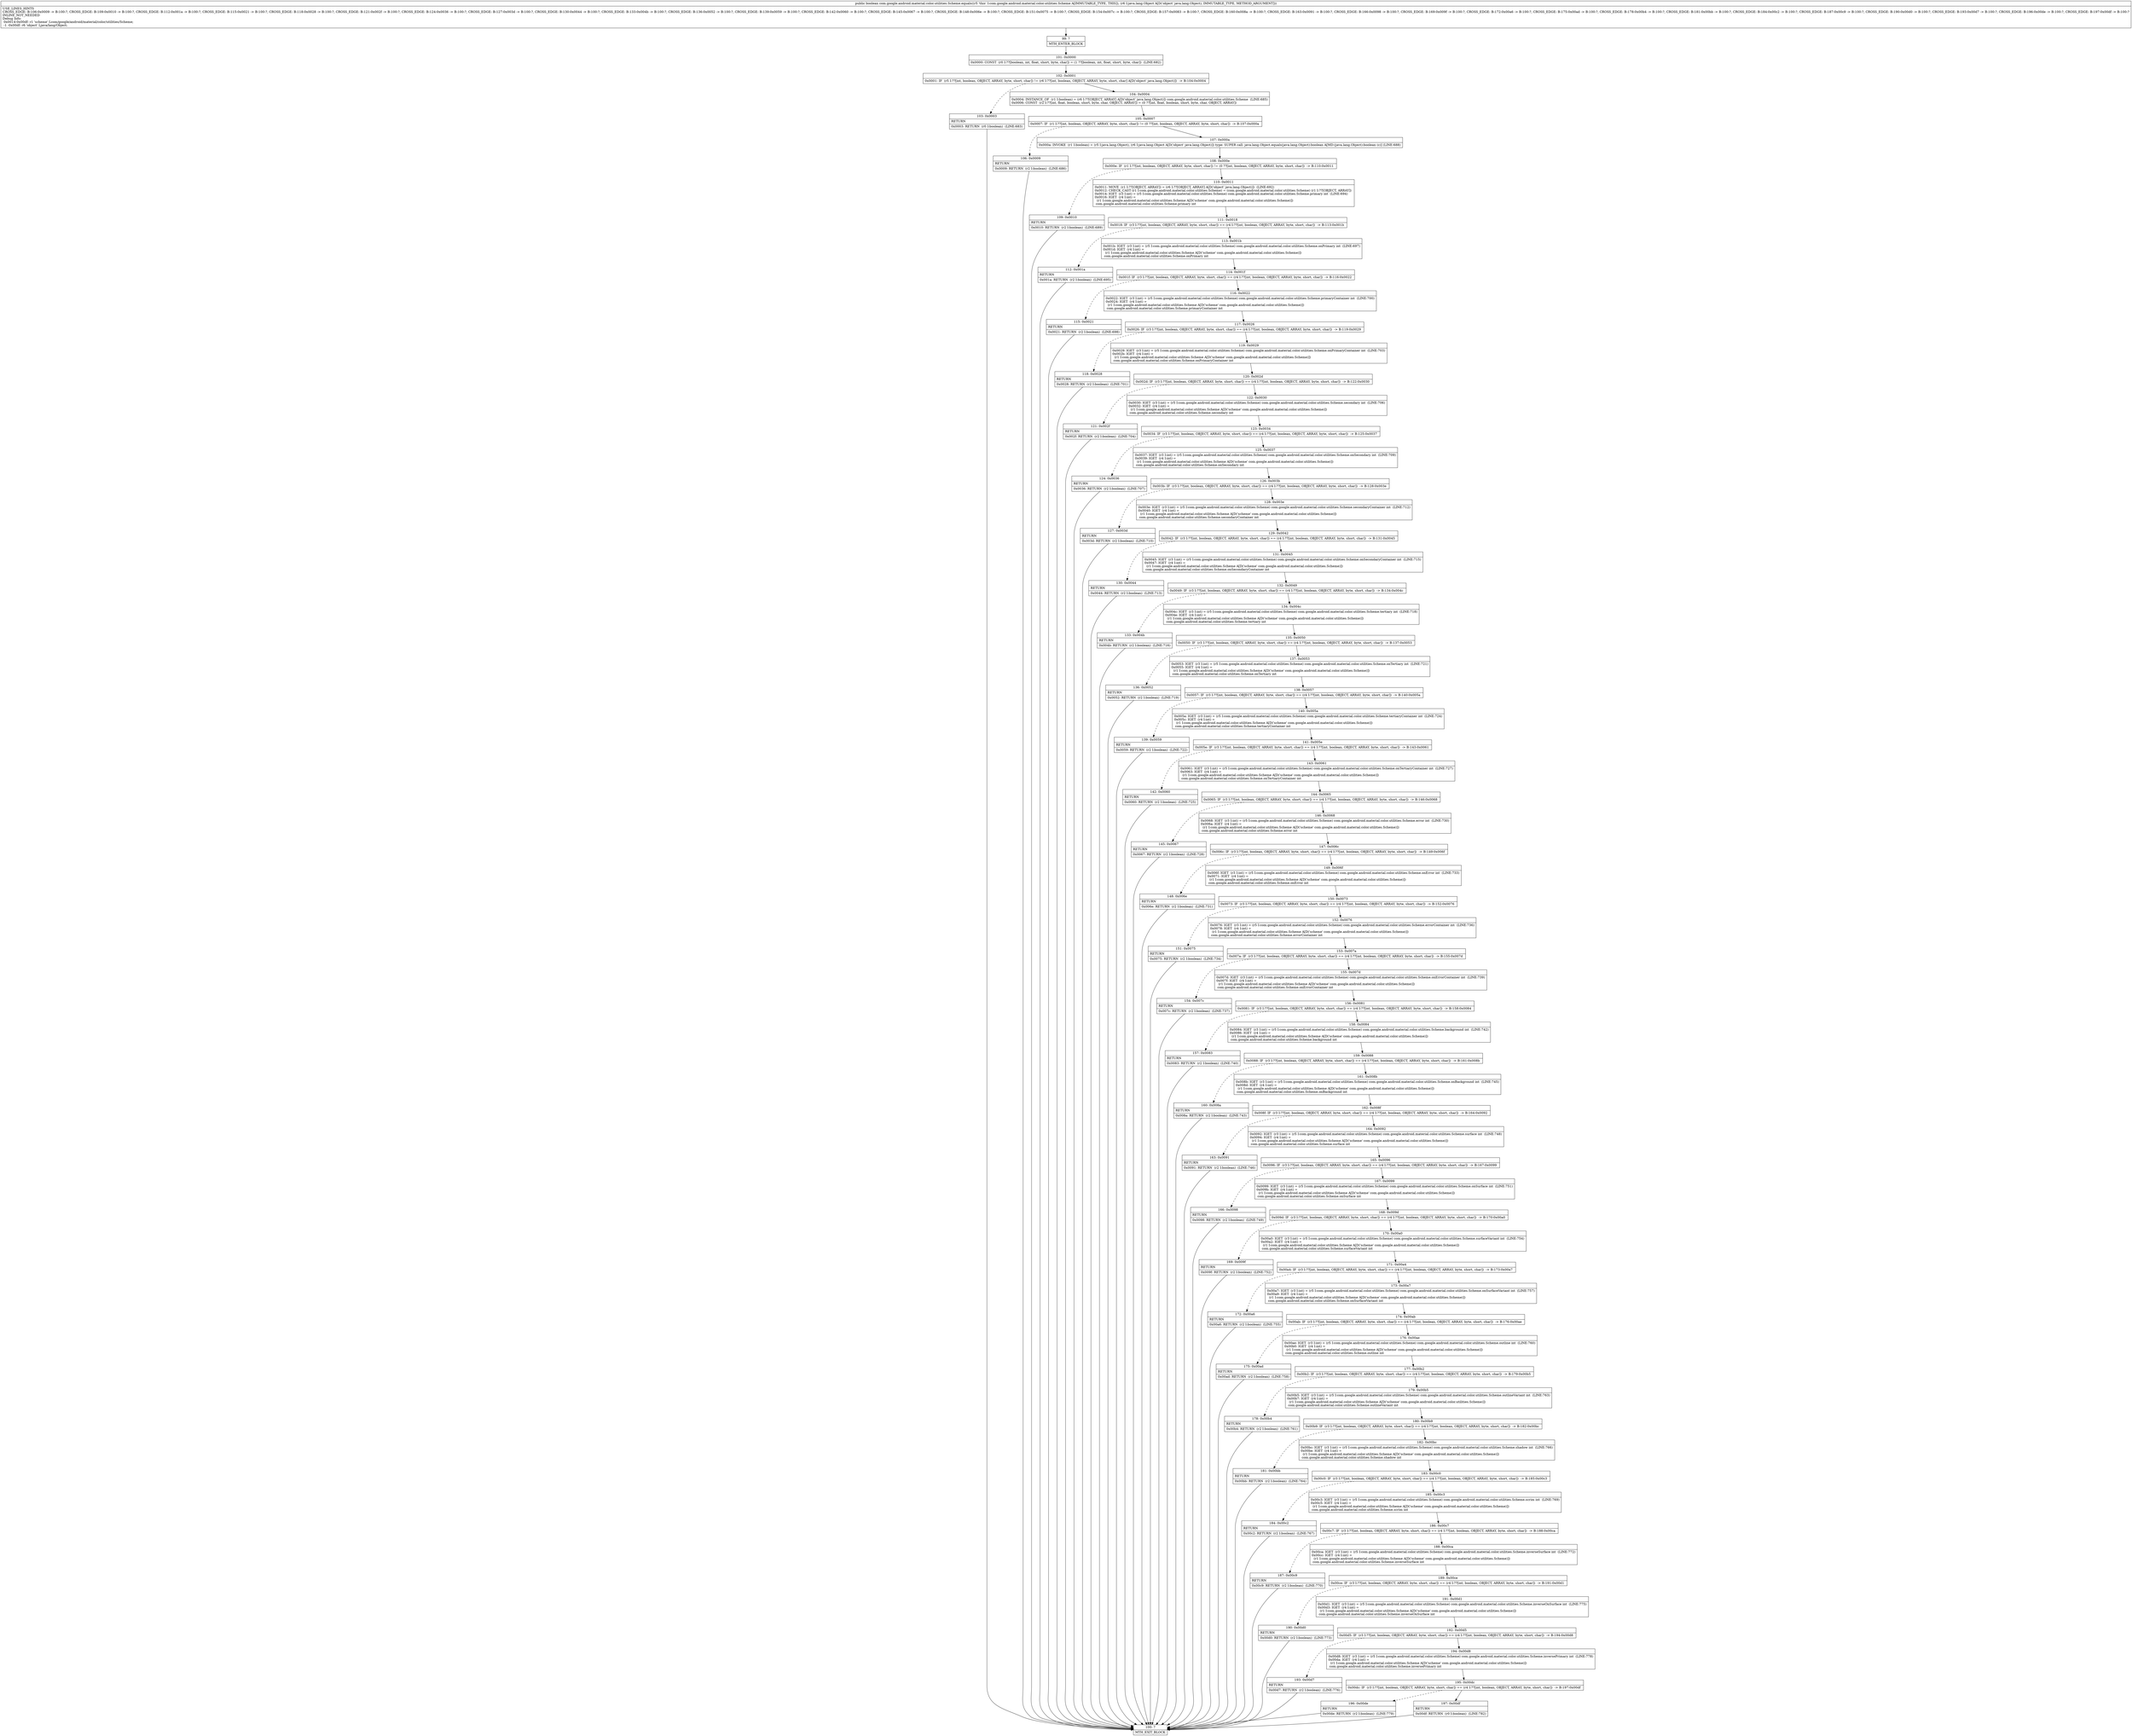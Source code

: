 digraph "CFG forcom.google.android.material.color.utilities.Scheme.equals(Ljava\/lang\/Object;)Z" {
Node_99 [shape=record,label="{99\:\ ?|MTH_ENTER_BLOCK\l}"];
Node_101 [shape=record,label="{101\:\ 0x0000|0x0000: CONST  (r0 I:??[boolean, int, float, short, byte, char]) = (1 ??[boolean, int, float, short, byte, char])  (LINE:682)\l}"];
Node_102 [shape=record,label="{102\:\ 0x0001|0x0001: IF  (r5 I:??[int, boolean, OBJECT, ARRAY, byte, short, char]) != (r6 I:??[int, boolean, OBJECT, ARRAY, byte, short, char] A[D('object' java.lang.Object)])  \-\> B:104:0x0004 \l}"];
Node_103 [shape=record,label="{103\:\ 0x0003|RETURN\l|0x0003: RETURN  (r0 I:boolean)  (LINE:683)\l}"];
Node_100 [shape=record,label="{100\:\ ?|MTH_EXIT_BLOCK\l}"];
Node_104 [shape=record,label="{104\:\ 0x0004|0x0004: INSTANCE_OF  (r1 I:boolean) = (r6 I:??[OBJECT, ARRAY] A[D('object' java.lang.Object)]) com.google.android.material.color.utilities.Scheme  (LINE:685)\l0x0006: CONST  (r2 I:??[int, float, boolean, short, byte, char, OBJECT, ARRAY]) = (0 ??[int, float, boolean, short, byte, char, OBJECT, ARRAY]) \l}"];
Node_105 [shape=record,label="{105\:\ 0x0007|0x0007: IF  (r1 I:??[int, boolean, OBJECT, ARRAY, byte, short, char]) != (0 ??[int, boolean, OBJECT, ARRAY, byte, short, char])  \-\> B:107:0x000a \l}"];
Node_106 [shape=record,label="{106\:\ 0x0009|RETURN\l|0x0009: RETURN  (r2 I:boolean)  (LINE:686)\l}"];
Node_107 [shape=record,label="{107\:\ 0x000a|0x000a: INVOKE  (r1 I:boolean) = (r5 I:java.lang.Object), (r6 I:java.lang.Object A[D('object' java.lang.Object)]) type: SUPER call: java.lang.Object.equals(java.lang.Object):boolean A[MD:(java.lang.Object):boolean (c)] (LINE:688)\l}"];
Node_108 [shape=record,label="{108\:\ 0x000e|0x000e: IF  (r1 I:??[int, boolean, OBJECT, ARRAY, byte, short, char]) != (0 ??[int, boolean, OBJECT, ARRAY, byte, short, char])  \-\> B:110:0x0011 \l}"];
Node_109 [shape=record,label="{109\:\ 0x0010|RETURN\l|0x0010: RETURN  (r2 I:boolean)  (LINE:689)\l}"];
Node_110 [shape=record,label="{110\:\ 0x0011|0x0011: MOVE  (r1 I:??[OBJECT, ARRAY]) = (r6 I:??[OBJECT, ARRAY] A[D('object' java.lang.Object)])  (LINE:692)\l0x0012: CHECK_CAST (r1 I:com.google.android.material.color.utilities.Scheme) = (com.google.android.material.color.utilities.Scheme) (r1 I:??[OBJECT, ARRAY]) \l0x0014: IGET  (r3 I:int) = (r5 I:com.google.android.material.color.utilities.Scheme) com.google.android.material.color.utilities.Scheme.primary int  (LINE:694)\l0x0016: IGET  (r4 I:int) = \l  (r1 I:com.google.android.material.color.utilities.Scheme A[D('scheme' com.google.android.material.color.utilities.Scheme)])\l com.google.android.material.color.utilities.Scheme.primary int \l}"];
Node_111 [shape=record,label="{111\:\ 0x0018|0x0018: IF  (r3 I:??[int, boolean, OBJECT, ARRAY, byte, short, char]) == (r4 I:??[int, boolean, OBJECT, ARRAY, byte, short, char])  \-\> B:113:0x001b \l}"];
Node_112 [shape=record,label="{112\:\ 0x001a|RETURN\l|0x001a: RETURN  (r2 I:boolean)  (LINE:695)\l}"];
Node_113 [shape=record,label="{113\:\ 0x001b|0x001b: IGET  (r3 I:int) = (r5 I:com.google.android.material.color.utilities.Scheme) com.google.android.material.color.utilities.Scheme.onPrimary int  (LINE:697)\l0x001d: IGET  (r4 I:int) = \l  (r1 I:com.google.android.material.color.utilities.Scheme A[D('scheme' com.google.android.material.color.utilities.Scheme)])\l com.google.android.material.color.utilities.Scheme.onPrimary int \l}"];
Node_114 [shape=record,label="{114\:\ 0x001f|0x001f: IF  (r3 I:??[int, boolean, OBJECT, ARRAY, byte, short, char]) == (r4 I:??[int, boolean, OBJECT, ARRAY, byte, short, char])  \-\> B:116:0x0022 \l}"];
Node_115 [shape=record,label="{115\:\ 0x0021|RETURN\l|0x0021: RETURN  (r2 I:boolean)  (LINE:698)\l}"];
Node_116 [shape=record,label="{116\:\ 0x0022|0x0022: IGET  (r3 I:int) = (r5 I:com.google.android.material.color.utilities.Scheme) com.google.android.material.color.utilities.Scheme.primaryContainer int  (LINE:700)\l0x0024: IGET  (r4 I:int) = \l  (r1 I:com.google.android.material.color.utilities.Scheme A[D('scheme' com.google.android.material.color.utilities.Scheme)])\l com.google.android.material.color.utilities.Scheme.primaryContainer int \l}"];
Node_117 [shape=record,label="{117\:\ 0x0026|0x0026: IF  (r3 I:??[int, boolean, OBJECT, ARRAY, byte, short, char]) == (r4 I:??[int, boolean, OBJECT, ARRAY, byte, short, char])  \-\> B:119:0x0029 \l}"];
Node_118 [shape=record,label="{118\:\ 0x0028|RETURN\l|0x0028: RETURN  (r2 I:boolean)  (LINE:701)\l}"];
Node_119 [shape=record,label="{119\:\ 0x0029|0x0029: IGET  (r3 I:int) = (r5 I:com.google.android.material.color.utilities.Scheme) com.google.android.material.color.utilities.Scheme.onPrimaryContainer int  (LINE:703)\l0x002b: IGET  (r4 I:int) = \l  (r1 I:com.google.android.material.color.utilities.Scheme A[D('scheme' com.google.android.material.color.utilities.Scheme)])\l com.google.android.material.color.utilities.Scheme.onPrimaryContainer int \l}"];
Node_120 [shape=record,label="{120\:\ 0x002d|0x002d: IF  (r3 I:??[int, boolean, OBJECT, ARRAY, byte, short, char]) == (r4 I:??[int, boolean, OBJECT, ARRAY, byte, short, char])  \-\> B:122:0x0030 \l}"];
Node_121 [shape=record,label="{121\:\ 0x002f|RETURN\l|0x002f: RETURN  (r2 I:boolean)  (LINE:704)\l}"];
Node_122 [shape=record,label="{122\:\ 0x0030|0x0030: IGET  (r3 I:int) = (r5 I:com.google.android.material.color.utilities.Scheme) com.google.android.material.color.utilities.Scheme.secondary int  (LINE:706)\l0x0032: IGET  (r4 I:int) = \l  (r1 I:com.google.android.material.color.utilities.Scheme A[D('scheme' com.google.android.material.color.utilities.Scheme)])\l com.google.android.material.color.utilities.Scheme.secondary int \l}"];
Node_123 [shape=record,label="{123\:\ 0x0034|0x0034: IF  (r3 I:??[int, boolean, OBJECT, ARRAY, byte, short, char]) == (r4 I:??[int, boolean, OBJECT, ARRAY, byte, short, char])  \-\> B:125:0x0037 \l}"];
Node_124 [shape=record,label="{124\:\ 0x0036|RETURN\l|0x0036: RETURN  (r2 I:boolean)  (LINE:707)\l}"];
Node_125 [shape=record,label="{125\:\ 0x0037|0x0037: IGET  (r3 I:int) = (r5 I:com.google.android.material.color.utilities.Scheme) com.google.android.material.color.utilities.Scheme.onSecondary int  (LINE:709)\l0x0039: IGET  (r4 I:int) = \l  (r1 I:com.google.android.material.color.utilities.Scheme A[D('scheme' com.google.android.material.color.utilities.Scheme)])\l com.google.android.material.color.utilities.Scheme.onSecondary int \l}"];
Node_126 [shape=record,label="{126\:\ 0x003b|0x003b: IF  (r3 I:??[int, boolean, OBJECT, ARRAY, byte, short, char]) == (r4 I:??[int, boolean, OBJECT, ARRAY, byte, short, char])  \-\> B:128:0x003e \l}"];
Node_127 [shape=record,label="{127\:\ 0x003d|RETURN\l|0x003d: RETURN  (r2 I:boolean)  (LINE:710)\l}"];
Node_128 [shape=record,label="{128\:\ 0x003e|0x003e: IGET  (r3 I:int) = (r5 I:com.google.android.material.color.utilities.Scheme) com.google.android.material.color.utilities.Scheme.secondaryContainer int  (LINE:712)\l0x0040: IGET  (r4 I:int) = \l  (r1 I:com.google.android.material.color.utilities.Scheme A[D('scheme' com.google.android.material.color.utilities.Scheme)])\l com.google.android.material.color.utilities.Scheme.secondaryContainer int \l}"];
Node_129 [shape=record,label="{129\:\ 0x0042|0x0042: IF  (r3 I:??[int, boolean, OBJECT, ARRAY, byte, short, char]) == (r4 I:??[int, boolean, OBJECT, ARRAY, byte, short, char])  \-\> B:131:0x0045 \l}"];
Node_130 [shape=record,label="{130\:\ 0x0044|RETURN\l|0x0044: RETURN  (r2 I:boolean)  (LINE:713)\l}"];
Node_131 [shape=record,label="{131\:\ 0x0045|0x0045: IGET  (r3 I:int) = (r5 I:com.google.android.material.color.utilities.Scheme) com.google.android.material.color.utilities.Scheme.onSecondaryContainer int  (LINE:715)\l0x0047: IGET  (r4 I:int) = \l  (r1 I:com.google.android.material.color.utilities.Scheme A[D('scheme' com.google.android.material.color.utilities.Scheme)])\l com.google.android.material.color.utilities.Scheme.onSecondaryContainer int \l}"];
Node_132 [shape=record,label="{132\:\ 0x0049|0x0049: IF  (r3 I:??[int, boolean, OBJECT, ARRAY, byte, short, char]) == (r4 I:??[int, boolean, OBJECT, ARRAY, byte, short, char])  \-\> B:134:0x004c \l}"];
Node_133 [shape=record,label="{133\:\ 0x004b|RETURN\l|0x004b: RETURN  (r2 I:boolean)  (LINE:716)\l}"];
Node_134 [shape=record,label="{134\:\ 0x004c|0x004c: IGET  (r3 I:int) = (r5 I:com.google.android.material.color.utilities.Scheme) com.google.android.material.color.utilities.Scheme.tertiary int  (LINE:718)\l0x004e: IGET  (r4 I:int) = \l  (r1 I:com.google.android.material.color.utilities.Scheme A[D('scheme' com.google.android.material.color.utilities.Scheme)])\l com.google.android.material.color.utilities.Scheme.tertiary int \l}"];
Node_135 [shape=record,label="{135\:\ 0x0050|0x0050: IF  (r3 I:??[int, boolean, OBJECT, ARRAY, byte, short, char]) == (r4 I:??[int, boolean, OBJECT, ARRAY, byte, short, char])  \-\> B:137:0x0053 \l}"];
Node_136 [shape=record,label="{136\:\ 0x0052|RETURN\l|0x0052: RETURN  (r2 I:boolean)  (LINE:719)\l}"];
Node_137 [shape=record,label="{137\:\ 0x0053|0x0053: IGET  (r3 I:int) = (r5 I:com.google.android.material.color.utilities.Scheme) com.google.android.material.color.utilities.Scheme.onTertiary int  (LINE:721)\l0x0055: IGET  (r4 I:int) = \l  (r1 I:com.google.android.material.color.utilities.Scheme A[D('scheme' com.google.android.material.color.utilities.Scheme)])\l com.google.android.material.color.utilities.Scheme.onTertiary int \l}"];
Node_138 [shape=record,label="{138\:\ 0x0057|0x0057: IF  (r3 I:??[int, boolean, OBJECT, ARRAY, byte, short, char]) == (r4 I:??[int, boolean, OBJECT, ARRAY, byte, short, char])  \-\> B:140:0x005a \l}"];
Node_139 [shape=record,label="{139\:\ 0x0059|RETURN\l|0x0059: RETURN  (r2 I:boolean)  (LINE:722)\l}"];
Node_140 [shape=record,label="{140\:\ 0x005a|0x005a: IGET  (r3 I:int) = (r5 I:com.google.android.material.color.utilities.Scheme) com.google.android.material.color.utilities.Scheme.tertiaryContainer int  (LINE:724)\l0x005c: IGET  (r4 I:int) = \l  (r1 I:com.google.android.material.color.utilities.Scheme A[D('scheme' com.google.android.material.color.utilities.Scheme)])\l com.google.android.material.color.utilities.Scheme.tertiaryContainer int \l}"];
Node_141 [shape=record,label="{141\:\ 0x005e|0x005e: IF  (r3 I:??[int, boolean, OBJECT, ARRAY, byte, short, char]) == (r4 I:??[int, boolean, OBJECT, ARRAY, byte, short, char])  \-\> B:143:0x0061 \l}"];
Node_142 [shape=record,label="{142\:\ 0x0060|RETURN\l|0x0060: RETURN  (r2 I:boolean)  (LINE:725)\l}"];
Node_143 [shape=record,label="{143\:\ 0x0061|0x0061: IGET  (r3 I:int) = (r5 I:com.google.android.material.color.utilities.Scheme) com.google.android.material.color.utilities.Scheme.onTertiaryContainer int  (LINE:727)\l0x0063: IGET  (r4 I:int) = \l  (r1 I:com.google.android.material.color.utilities.Scheme A[D('scheme' com.google.android.material.color.utilities.Scheme)])\l com.google.android.material.color.utilities.Scheme.onTertiaryContainer int \l}"];
Node_144 [shape=record,label="{144\:\ 0x0065|0x0065: IF  (r3 I:??[int, boolean, OBJECT, ARRAY, byte, short, char]) == (r4 I:??[int, boolean, OBJECT, ARRAY, byte, short, char])  \-\> B:146:0x0068 \l}"];
Node_145 [shape=record,label="{145\:\ 0x0067|RETURN\l|0x0067: RETURN  (r2 I:boolean)  (LINE:728)\l}"];
Node_146 [shape=record,label="{146\:\ 0x0068|0x0068: IGET  (r3 I:int) = (r5 I:com.google.android.material.color.utilities.Scheme) com.google.android.material.color.utilities.Scheme.error int  (LINE:730)\l0x006a: IGET  (r4 I:int) = \l  (r1 I:com.google.android.material.color.utilities.Scheme A[D('scheme' com.google.android.material.color.utilities.Scheme)])\l com.google.android.material.color.utilities.Scheme.error int \l}"];
Node_147 [shape=record,label="{147\:\ 0x006c|0x006c: IF  (r3 I:??[int, boolean, OBJECT, ARRAY, byte, short, char]) == (r4 I:??[int, boolean, OBJECT, ARRAY, byte, short, char])  \-\> B:149:0x006f \l}"];
Node_148 [shape=record,label="{148\:\ 0x006e|RETURN\l|0x006e: RETURN  (r2 I:boolean)  (LINE:731)\l}"];
Node_149 [shape=record,label="{149\:\ 0x006f|0x006f: IGET  (r3 I:int) = (r5 I:com.google.android.material.color.utilities.Scheme) com.google.android.material.color.utilities.Scheme.onError int  (LINE:733)\l0x0071: IGET  (r4 I:int) = \l  (r1 I:com.google.android.material.color.utilities.Scheme A[D('scheme' com.google.android.material.color.utilities.Scheme)])\l com.google.android.material.color.utilities.Scheme.onError int \l}"];
Node_150 [shape=record,label="{150\:\ 0x0073|0x0073: IF  (r3 I:??[int, boolean, OBJECT, ARRAY, byte, short, char]) == (r4 I:??[int, boolean, OBJECT, ARRAY, byte, short, char])  \-\> B:152:0x0076 \l}"];
Node_151 [shape=record,label="{151\:\ 0x0075|RETURN\l|0x0075: RETURN  (r2 I:boolean)  (LINE:734)\l}"];
Node_152 [shape=record,label="{152\:\ 0x0076|0x0076: IGET  (r3 I:int) = (r5 I:com.google.android.material.color.utilities.Scheme) com.google.android.material.color.utilities.Scheme.errorContainer int  (LINE:736)\l0x0078: IGET  (r4 I:int) = \l  (r1 I:com.google.android.material.color.utilities.Scheme A[D('scheme' com.google.android.material.color.utilities.Scheme)])\l com.google.android.material.color.utilities.Scheme.errorContainer int \l}"];
Node_153 [shape=record,label="{153\:\ 0x007a|0x007a: IF  (r3 I:??[int, boolean, OBJECT, ARRAY, byte, short, char]) == (r4 I:??[int, boolean, OBJECT, ARRAY, byte, short, char])  \-\> B:155:0x007d \l}"];
Node_154 [shape=record,label="{154\:\ 0x007c|RETURN\l|0x007c: RETURN  (r2 I:boolean)  (LINE:737)\l}"];
Node_155 [shape=record,label="{155\:\ 0x007d|0x007d: IGET  (r3 I:int) = (r5 I:com.google.android.material.color.utilities.Scheme) com.google.android.material.color.utilities.Scheme.onErrorContainer int  (LINE:739)\l0x007f: IGET  (r4 I:int) = \l  (r1 I:com.google.android.material.color.utilities.Scheme A[D('scheme' com.google.android.material.color.utilities.Scheme)])\l com.google.android.material.color.utilities.Scheme.onErrorContainer int \l}"];
Node_156 [shape=record,label="{156\:\ 0x0081|0x0081: IF  (r3 I:??[int, boolean, OBJECT, ARRAY, byte, short, char]) == (r4 I:??[int, boolean, OBJECT, ARRAY, byte, short, char])  \-\> B:158:0x0084 \l}"];
Node_157 [shape=record,label="{157\:\ 0x0083|RETURN\l|0x0083: RETURN  (r2 I:boolean)  (LINE:740)\l}"];
Node_158 [shape=record,label="{158\:\ 0x0084|0x0084: IGET  (r3 I:int) = (r5 I:com.google.android.material.color.utilities.Scheme) com.google.android.material.color.utilities.Scheme.background int  (LINE:742)\l0x0086: IGET  (r4 I:int) = \l  (r1 I:com.google.android.material.color.utilities.Scheme A[D('scheme' com.google.android.material.color.utilities.Scheme)])\l com.google.android.material.color.utilities.Scheme.background int \l}"];
Node_159 [shape=record,label="{159\:\ 0x0088|0x0088: IF  (r3 I:??[int, boolean, OBJECT, ARRAY, byte, short, char]) == (r4 I:??[int, boolean, OBJECT, ARRAY, byte, short, char])  \-\> B:161:0x008b \l}"];
Node_160 [shape=record,label="{160\:\ 0x008a|RETURN\l|0x008a: RETURN  (r2 I:boolean)  (LINE:743)\l}"];
Node_161 [shape=record,label="{161\:\ 0x008b|0x008b: IGET  (r3 I:int) = (r5 I:com.google.android.material.color.utilities.Scheme) com.google.android.material.color.utilities.Scheme.onBackground int  (LINE:745)\l0x008d: IGET  (r4 I:int) = \l  (r1 I:com.google.android.material.color.utilities.Scheme A[D('scheme' com.google.android.material.color.utilities.Scheme)])\l com.google.android.material.color.utilities.Scheme.onBackground int \l}"];
Node_162 [shape=record,label="{162\:\ 0x008f|0x008f: IF  (r3 I:??[int, boolean, OBJECT, ARRAY, byte, short, char]) == (r4 I:??[int, boolean, OBJECT, ARRAY, byte, short, char])  \-\> B:164:0x0092 \l}"];
Node_163 [shape=record,label="{163\:\ 0x0091|RETURN\l|0x0091: RETURN  (r2 I:boolean)  (LINE:746)\l}"];
Node_164 [shape=record,label="{164\:\ 0x0092|0x0092: IGET  (r3 I:int) = (r5 I:com.google.android.material.color.utilities.Scheme) com.google.android.material.color.utilities.Scheme.surface int  (LINE:748)\l0x0094: IGET  (r4 I:int) = \l  (r1 I:com.google.android.material.color.utilities.Scheme A[D('scheme' com.google.android.material.color.utilities.Scheme)])\l com.google.android.material.color.utilities.Scheme.surface int \l}"];
Node_165 [shape=record,label="{165\:\ 0x0096|0x0096: IF  (r3 I:??[int, boolean, OBJECT, ARRAY, byte, short, char]) == (r4 I:??[int, boolean, OBJECT, ARRAY, byte, short, char])  \-\> B:167:0x0099 \l}"];
Node_166 [shape=record,label="{166\:\ 0x0098|RETURN\l|0x0098: RETURN  (r2 I:boolean)  (LINE:749)\l}"];
Node_167 [shape=record,label="{167\:\ 0x0099|0x0099: IGET  (r3 I:int) = (r5 I:com.google.android.material.color.utilities.Scheme) com.google.android.material.color.utilities.Scheme.onSurface int  (LINE:751)\l0x009b: IGET  (r4 I:int) = \l  (r1 I:com.google.android.material.color.utilities.Scheme A[D('scheme' com.google.android.material.color.utilities.Scheme)])\l com.google.android.material.color.utilities.Scheme.onSurface int \l}"];
Node_168 [shape=record,label="{168\:\ 0x009d|0x009d: IF  (r3 I:??[int, boolean, OBJECT, ARRAY, byte, short, char]) == (r4 I:??[int, boolean, OBJECT, ARRAY, byte, short, char])  \-\> B:170:0x00a0 \l}"];
Node_169 [shape=record,label="{169\:\ 0x009f|RETURN\l|0x009f: RETURN  (r2 I:boolean)  (LINE:752)\l}"];
Node_170 [shape=record,label="{170\:\ 0x00a0|0x00a0: IGET  (r3 I:int) = (r5 I:com.google.android.material.color.utilities.Scheme) com.google.android.material.color.utilities.Scheme.surfaceVariant int  (LINE:754)\l0x00a2: IGET  (r4 I:int) = \l  (r1 I:com.google.android.material.color.utilities.Scheme A[D('scheme' com.google.android.material.color.utilities.Scheme)])\l com.google.android.material.color.utilities.Scheme.surfaceVariant int \l}"];
Node_171 [shape=record,label="{171\:\ 0x00a4|0x00a4: IF  (r3 I:??[int, boolean, OBJECT, ARRAY, byte, short, char]) == (r4 I:??[int, boolean, OBJECT, ARRAY, byte, short, char])  \-\> B:173:0x00a7 \l}"];
Node_172 [shape=record,label="{172\:\ 0x00a6|RETURN\l|0x00a6: RETURN  (r2 I:boolean)  (LINE:755)\l}"];
Node_173 [shape=record,label="{173\:\ 0x00a7|0x00a7: IGET  (r3 I:int) = (r5 I:com.google.android.material.color.utilities.Scheme) com.google.android.material.color.utilities.Scheme.onSurfaceVariant int  (LINE:757)\l0x00a9: IGET  (r4 I:int) = \l  (r1 I:com.google.android.material.color.utilities.Scheme A[D('scheme' com.google.android.material.color.utilities.Scheme)])\l com.google.android.material.color.utilities.Scheme.onSurfaceVariant int \l}"];
Node_174 [shape=record,label="{174\:\ 0x00ab|0x00ab: IF  (r3 I:??[int, boolean, OBJECT, ARRAY, byte, short, char]) == (r4 I:??[int, boolean, OBJECT, ARRAY, byte, short, char])  \-\> B:176:0x00ae \l}"];
Node_175 [shape=record,label="{175\:\ 0x00ad|RETURN\l|0x00ad: RETURN  (r2 I:boolean)  (LINE:758)\l}"];
Node_176 [shape=record,label="{176\:\ 0x00ae|0x00ae: IGET  (r3 I:int) = (r5 I:com.google.android.material.color.utilities.Scheme) com.google.android.material.color.utilities.Scheme.outline int  (LINE:760)\l0x00b0: IGET  (r4 I:int) = \l  (r1 I:com.google.android.material.color.utilities.Scheme A[D('scheme' com.google.android.material.color.utilities.Scheme)])\l com.google.android.material.color.utilities.Scheme.outline int \l}"];
Node_177 [shape=record,label="{177\:\ 0x00b2|0x00b2: IF  (r3 I:??[int, boolean, OBJECT, ARRAY, byte, short, char]) == (r4 I:??[int, boolean, OBJECT, ARRAY, byte, short, char])  \-\> B:179:0x00b5 \l}"];
Node_178 [shape=record,label="{178\:\ 0x00b4|RETURN\l|0x00b4: RETURN  (r2 I:boolean)  (LINE:761)\l}"];
Node_179 [shape=record,label="{179\:\ 0x00b5|0x00b5: IGET  (r3 I:int) = (r5 I:com.google.android.material.color.utilities.Scheme) com.google.android.material.color.utilities.Scheme.outlineVariant int  (LINE:763)\l0x00b7: IGET  (r4 I:int) = \l  (r1 I:com.google.android.material.color.utilities.Scheme A[D('scheme' com.google.android.material.color.utilities.Scheme)])\l com.google.android.material.color.utilities.Scheme.outlineVariant int \l}"];
Node_180 [shape=record,label="{180\:\ 0x00b9|0x00b9: IF  (r3 I:??[int, boolean, OBJECT, ARRAY, byte, short, char]) == (r4 I:??[int, boolean, OBJECT, ARRAY, byte, short, char])  \-\> B:182:0x00bc \l}"];
Node_181 [shape=record,label="{181\:\ 0x00bb|RETURN\l|0x00bb: RETURN  (r2 I:boolean)  (LINE:764)\l}"];
Node_182 [shape=record,label="{182\:\ 0x00bc|0x00bc: IGET  (r3 I:int) = (r5 I:com.google.android.material.color.utilities.Scheme) com.google.android.material.color.utilities.Scheme.shadow int  (LINE:766)\l0x00be: IGET  (r4 I:int) = \l  (r1 I:com.google.android.material.color.utilities.Scheme A[D('scheme' com.google.android.material.color.utilities.Scheme)])\l com.google.android.material.color.utilities.Scheme.shadow int \l}"];
Node_183 [shape=record,label="{183\:\ 0x00c0|0x00c0: IF  (r3 I:??[int, boolean, OBJECT, ARRAY, byte, short, char]) == (r4 I:??[int, boolean, OBJECT, ARRAY, byte, short, char])  \-\> B:185:0x00c3 \l}"];
Node_184 [shape=record,label="{184\:\ 0x00c2|RETURN\l|0x00c2: RETURN  (r2 I:boolean)  (LINE:767)\l}"];
Node_185 [shape=record,label="{185\:\ 0x00c3|0x00c3: IGET  (r3 I:int) = (r5 I:com.google.android.material.color.utilities.Scheme) com.google.android.material.color.utilities.Scheme.scrim int  (LINE:769)\l0x00c5: IGET  (r4 I:int) = \l  (r1 I:com.google.android.material.color.utilities.Scheme A[D('scheme' com.google.android.material.color.utilities.Scheme)])\l com.google.android.material.color.utilities.Scheme.scrim int \l}"];
Node_186 [shape=record,label="{186\:\ 0x00c7|0x00c7: IF  (r3 I:??[int, boolean, OBJECT, ARRAY, byte, short, char]) == (r4 I:??[int, boolean, OBJECT, ARRAY, byte, short, char])  \-\> B:188:0x00ca \l}"];
Node_187 [shape=record,label="{187\:\ 0x00c9|RETURN\l|0x00c9: RETURN  (r2 I:boolean)  (LINE:770)\l}"];
Node_188 [shape=record,label="{188\:\ 0x00ca|0x00ca: IGET  (r3 I:int) = (r5 I:com.google.android.material.color.utilities.Scheme) com.google.android.material.color.utilities.Scheme.inverseSurface int  (LINE:772)\l0x00cc: IGET  (r4 I:int) = \l  (r1 I:com.google.android.material.color.utilities.Scheme A[D('scheme' com.google.android.material.color.utilities.Scheme)])\l com.google.android.material.color.utilities.Scheme.inverseSurface int \l}"];
Node_189 [shape=record,label="{189\:\ 0x00ce|0x00ce: IF  (r3 I:??[int, boolean, OBJECT, ARRAY, byte, short, char]) == (r4 I:??[int, boolean, OBJECT, ARRAY, byte, short, char])  \-\> B:191:0x00d1 \l}"];
Node_190 [shape=record,label="{190\:\ 0x00d0|RETURN\l|0x00d0: RETURN  (r2 I:boolean)  (LINE:773)\l}"];
Node_191 [shape=record,label="{191\:\ 0x00d1|0x00d1: IGET  (r3 I:int) = (r5 I:com.google.android.material.color.utilities.Scheme) com.google.android.material.color.utilities.Scheme.inverseOnSurface int  (LINE:775)\l0x00d3: IGET  (r4 I:int) = \l  (r1 I:com.google.android.material.color.utilities.Scheme A[D('scheme' com.google.android.material.color.utilities.Scheme)])\l com.google.android.material.color.utilities.Scheme.inverseOnSurface int \l}"];
Node_192 [shape=record,label="{192\:\ 0x00d5|0x00d5: IF  (r3 I:??[int, boolean, OBJECT, ARRAY, byte, short, char]) == (r4 I:??[int, boolean, OBJECT, ARRAY, byte, short, char])  \-\> B:194:0x00d8 \l}"];
Node_193 [shape=record,label="{193\:\ 0x00d7|RETURN\l|0x00d7: RETURN  (r2 I:boolean)  (LINE:776)\l}"];
Node_194 [shape=record,label="{194\:\ 0x00d8|0x00d8: IGET  (r3 I:int) = (r5 I:com.google.android.material.color.utilities.Scheme) com.google.android.material.color.utilities.Scheme.inversePrimary int  (LINE:778)\l0x00da: IGET  (r4 I:int) = \l  (r1 I:com.google.android.material.color.utilities.Scheme A[D('scheme' com.google.android.material.color.utilities.Scheme)])\l com.google.android.material.color.utilities.Scheme.inversePrimary int \l}"];
Node_195 [shape=record,label="{195\:\ 0x00dc|0x00dc: IF  (r3 I:??[int, boolean, OBJECT, ARRAY, byte, short, char]) == (r4 I:??[int, boolean, OBJECT, ARRAY, byte, short, char])  \-\> B:197:0x00df \l}"];
Node_196 [shape=record,label="{196\:\ 0x00de|RETURN\l|0x00de: RETURN  (r2 I:boolean)  (LINE:779)\l}"];
Node_197 [shape=record,label="{197\:\ 0x00df|RETURN\l|0x00df: RETURN  (r0 I:boolean)  (LINE:782)\l}"];
MethodNode[shape=record,label="{public boolean com.google.android.material.color.utilities.Scheme.equals((r5 'this' I:com.google.android.material.color.utilities.Scheme A[IMMUTABLE_TYPE, THIS]), (r6 I:java.lang.Object A[D('object' java.lang.Object), IMMUTABLE_TYPE, METHOD_ARGUMENT]))  | USE_LINES_HINTS\lCROSS_EDGE: B:106:0x0009 \-\> B:100:?, CROSS_EDGE: B:109:0x0010 \-\> B:100:?, CROSS_EDGE: B:112:0x001a \-\> B:100:?, CROSS_EDGE: B:115:0x0021 \-\> B:100:?, CROSS_EDGE: B:118:0x0028 \-\> B:100:?, CROSS_EDGE: B:121:0x002f \-\> B:100:?, CROSS_EDGE: B:124:0x0036 \-\> B:100:?, CROSS_EDGE: B:127:0x003d \-\> B:100:?, CROSS_EDGE: B:130:0x0044 \-\> B:100:?, CROSS_EDGE: B:133:0x004b \-\> B:100:?, CROSS_EDGE: B:136:0x0052 \-\> B:100:?, CROSS_EDGE: B:139:0x0059 \-\> B:100:?, CROSS_EDGE: B:142:0x0060 \-\> B:100:?, CROSS_EDGE: B:145:0x0067 \-\> B:100:?, CROSS_EDGE: B:148:0x006e \-\> B:100:?, CROSS_EDGE: B:151:0x0075 \-\> B:100:?, CROSS_EDGE: B:154:0x007c \-\> B:100:?, CROSS_EDGE: B:157:0x0083 \-\> B:100:?, CROSS_EDGE: B:160:0x008a \-\> B:100:?, CROSS_EDGE: B:163:0x0091 \-\> B:100:?, CROSS_EDGE: B:166:0x0098 \-\> B:100:?, CROSS_EDGE: B:169:0x009f \-\> B:100:?, CROSS_EDGE: B:172:0x00a6 \-\> B:100:?, CROSS_EDGE: B:175:0x00ad \-\> B:100:?, CROSS_EDGE: B:178:0x00b4 \-\> B:100:?, CROSS_EDGE: B:181:0x00bb \-\> B:100:?, CROSS_EDGE: B:184:0x00c2 \-\> B:100:?, CROSS_EDGE: B:187:0x00c9 \-\> B:100:?, CROSS_EDGE: B:190:0x00d0 \-\> B:100:?, CROSS_EDGE: B:193:0x00d7 \-\> B:100:?, CROSS_EDGE: B:196:0x00de \-\> B:100:?, CROSS_EDGE: B:197:0x00df \-\> B:100:?\lINLINE_NOT_NEEDED\lDebug Info:\l  0x0014\-0x00df: r1 'scheme' Lcom\/google\/android\/material\/color\/utilities\/Scheme;\l  \-1 \-0x00df: r6 'object' Ljava\/lang\/Object;\l}"];
MethodNode -> Node_99;Node_99 -> Node_101;
Node_101 -> Node_102;
Node_102 -> Node_103[style=dashed];
Node_102 -> Node_104;
Node_103 -> Node_100;
Node_104 -> Node_105;
Node_105 -> Node_106[style=dashed];
Node_105 -> Node_107;
Node_106 -> Node_100;
Node_107 -> Node_108;
Node_108 -> Node_109[style=dashed];
Node_108 -> Node_110;
Node_109 -> Node_100;
Node_110 -> Node_111;
Node_111 -> Node_112[style=dashed];
Node_111 -> Node_113;
Node_112 -> Node_100;
Node_113 -> Node_114;
Node_114 -> Node_115[style=dashed];
Node_114 -> Node_116;
Node_115 -> Node_100;
Node_116 -> Node_117;
Node_117 -> Node_118[style=dashed];
Node_117 -> Node_119;
Node_118 -> Node_100;
Node_119 -> Node_120;
Node_120 -> Node_121[style=dashed];
Node_120 -> Node_122;
Node_121 -> Node_100;
Node_122 -> Node_123;
Node_123 -> Node_124[style=dashed];
Node_123 -> Node_125;
Node_124 -> Node_100;
Node_125 -> Node_126;
Node_126 -> Node_127[style=dashed];
Node_126 -> Node_128;
Node_127 -> Node_100;
Node_128 -> Node_129;
Node_129 -> Node_130[style=dashed];
Node_129 -> Node_131;
Node_130 -> Node_100;
Node_131 -> Node_132;
Node_132 -> Node_133[style=dashed];
Node_132 -> Node_134;
Node_133 -> Node_100;
Node_134 -> Node_135;
Node_135 -> Node_136[style=dashed];
Node_135 -> Node_137;
Node_136 -> Node_100;
Node_137 -> Node_138;
Node_138 -> Node_139[style=dashed];
Node_138 -> Node_140;
Node_139 -> Node_100;
Node_140 -> Node_141;
Node_141 -> Node_142[style=dashed];
Node_141 -> Node_143;
Node_142 -> Node_100;
Node_143 -> Node_144;
Node_144 -> Node_145[style=dashed];
Node_144 -> Node_146;
Node_145 -> Node_100;
Node_146 -> Node_147;
Node_147 -> Node_148[style=dashed];
Node_147 -> Node_149;
Node_148 -> Node_100;
Node_149 -> Node_150;
Node_150 -> Node_151[style=dashed];
Node_150 -> Node_152;
Node_151 -> Node_100;
Node_152 -> Node_153;
Node_153 -> Node_154[style=dashed];
Node_153 -> Node_155;
Node_154 -> Node_100;
Node_155 -> Node_156;
Node_156 -> Node_157[style=dashed];
Node_156 -> Node_158;
Node_157 -> Node_100;
Node_158 -> Node_159;
Node_159 -> Node_160[style=dashed];
Node_159 -> Node_161;
Node_160 -> Node_100;
Node_161 -> Node_162;
Node_162 -> Node_163[style=dashed];
Node_162 -> Node_164;
Node_163 -> Node_100;
Node_164 -> Node_165;
Node_165 -> Node_166[style=dashed];
Node_165 -> Node_167;
Node_166 -> Node_100;
Node_167 -> Node_168;
Node_168 -> Node_169[style=dashed];
Node_168 -> Node_170;
Node_169 -> Node_100;
Node_170 -> Node_171;
Node_171 -> Node_172[style=dashed];
Node_171 -> Node_173;
Node_172 -> Node_100;
Node_173 -> Node_174;
Node_174 -> Node_175[style=dashed];
Node_174 -> Node_176;
Node_175 -> Node_100;
Node_176 -> Node_177;
Node_177 -> Node_178[style=dashed];
Node_177 -> Node_179;
Node_178 -> Node_100;
Node_179 -> Node_180;
Node_180 -> Node_181[style=dashed];
Node_180 -> Node_182;
Node_181 -> Node_100;
Node_182 -> Node_183;
Node_183 -> Node_184[style=dashed];
Node_183 -> Node_185;
Node_184 -> Node_100;
Node_185 -> Node_186;
Node_186 -> Node_187[style=dashed];
Node_186 -> Node_188;
Node_187 -> Node_100;
Node_188 -> Node_189;
Node_189 -> Node_190[style=dashed];
Node_189 -> Node_191;
Node_190 -> Node_100;
Node_191 -> Node_192;
Node_192 -> Node_193[style=dashed];
Node_192 -> Node_194;
Node_193 -> Node_100;
Node_194 -> Node_195;
Node_195 -> Node_196[style=dashed];
Node_195 -> Node_197;
Node_196 -> Node_100;
Node_197 -> Node_100;
}

